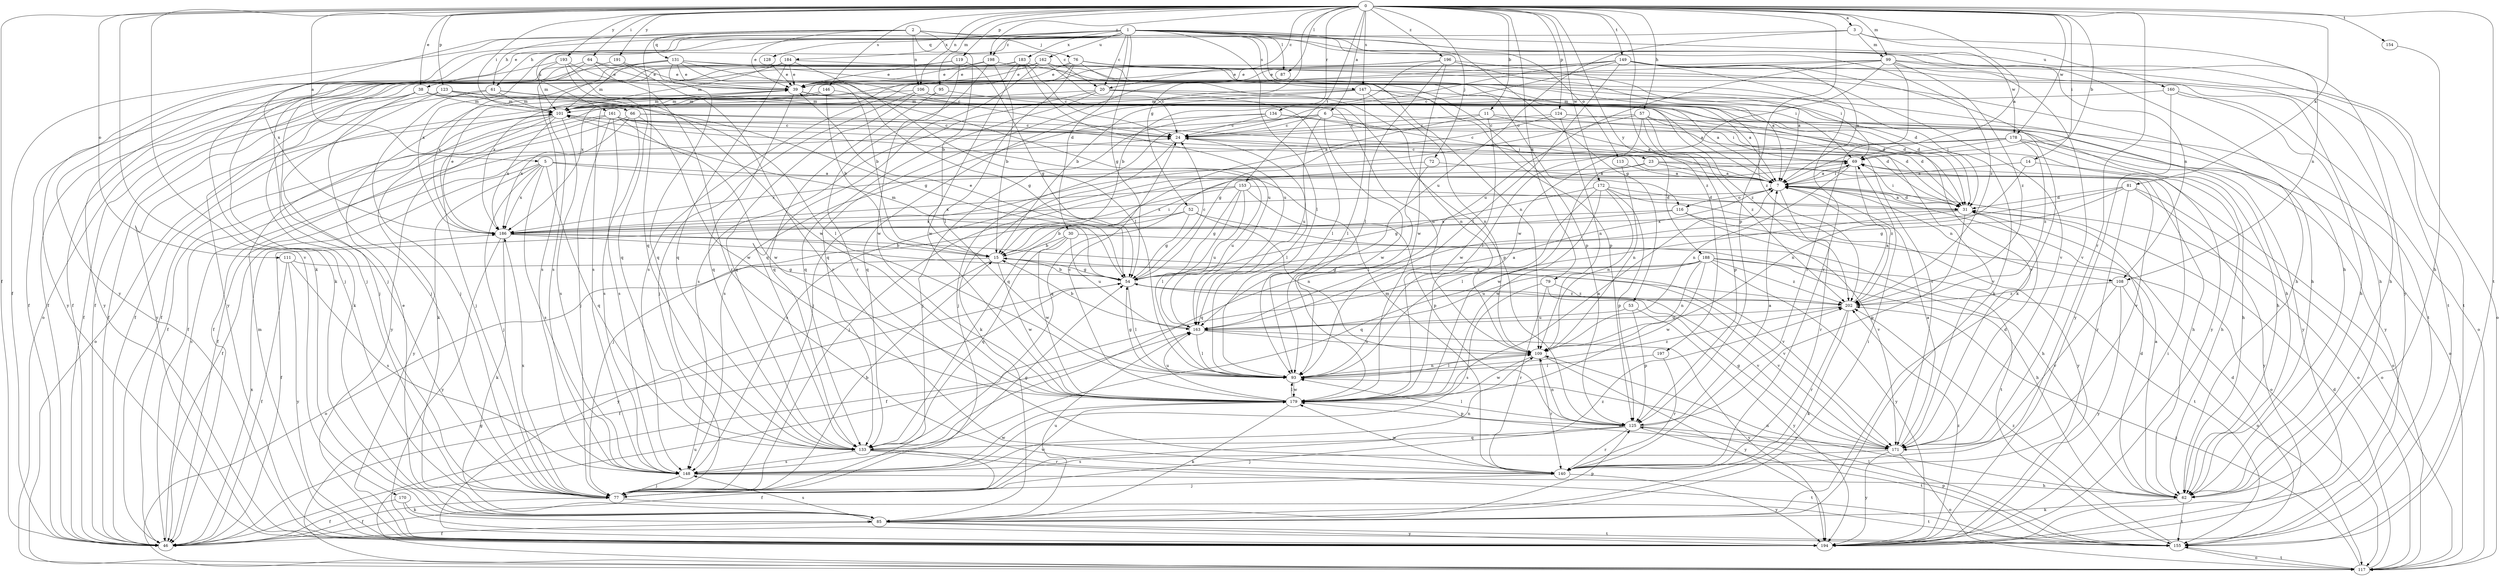 strict digraph  {
0;
1;
2;
3;
5;
6;
7;
11;
14;
15;
20;
23;
24;
30;
31;
38;
39;
46;
52;
53;
54;
57;
61;
62;
64;
66;
69;
72;
76;
77;
79;
81;
85;
87;
93;
95;
99;
101;
106;
108;
109;
111;
113;
116;
117;
119;
123;
124;
125;
128;
131;
133;
134;
140;
146;
147;
148;
149;
153;
154;
155;
160;
161;
162;
163;
170;
171;
172;
178;
179;
183;
184;
186;
188;
191;
193;
194;
196;
197;
198;
202;
0 -> 3  [label=a];
0 -> 5  [label=a];
0 -> 6  [label=a];
0 -> 7  [label=a];
0 -> 11  [label=b];
0 -> 14  [label=b];
0 -> 20  [label=c];
0 -> 38  [label=e];
0 -> 46  [label=f];
0 -> 52  [label=g];
0 -> 57  [label=h];
0 -> 64  [label=i];
0 -> 66  [label=i];
0 -> 69  [label=i];
0 -> 72  [label=j];
0 -> 79  [label=k];
0 -> 81  [label=k];
0 -> 85  [label=k];
0 -> 87  [label=l];
0 -> 95  [label=m];
0 -> 99  [label=m];
0 -> 106  [label=n];
0 -> 111  [label=o];
0 -> 119  [label=p];
0 -> 123  [label=p];
0 -> 124  [label=p];
0 -> 125  [label=p];
0 -> 134  [label=r];
0 -> 140  [label=r];
0 -> 146  [label=s];
0 -> 147  [label=s];
0 -> 149  [label=t];
0 -> 153  [label=t];
0 -> 154  [label=t];
0 -> 155  [label=t];
0 -> 170  [label=v];
0 -> 172  [label=w];
0 -> 178  [label=w];
0 -> 188  [label=y];
0 -> 191  [label=y];
0 -> 193  [label=y];
0 -> 196  [label=z];
0 -> 197  [label=z];
0 -> 198  [label=z];
1 -> 20  [label=c];
1 -> 30  [label=d];
1 -> 38  [label=e];
1 -> 46  [label=f];
1 -> 53  [label=g];
1 -> 54  [label=g];
1 -> 61  [label=h];
1 -> 85  [label=k];
1 -> 87  [label=l];
1 -> 93  [label=l];
1 -> 113  [label=o];
1 -> 116  [label=o];
1 -> 128  [label=q];
1 -> 147  [label=s];
1 -> 160  [label=u];
1 -> 161  [label=u];
1 -> 162  [label=u];
1 -> 178  [label=w];
1 -> 183  [label=x];
1 -> 184  [label=x];
1 -> 194  [label=y];
1 -> 198  [label=z];
1 -> 202  [label=z];
2 -> 15  [label=b];
2 -> 20  [label=c];
2 -> 39  [label=e];
2 -> 61  [label=h];
2 -> 62  [label=h];
2 -> 76  [label=j];
2 -> 106  [label=n];
2 -> 108  [label=n];
2 -> 131  [label=q];
2 -> 133  [label=q];
2 -> 186  [label=x];
3 -> 99  [label=m];
3 -> 108  [label=n];
3 -> 163  [label=u];
3 -> 186  [label=x];
3 -> 194  [label=y];
5 -> 7  [label=a];
5 -> 46  [label=f];
5 -> 77  [label=j];
5 -> 133  [label=q];
5 -> 148  [label=s];
5 -> 163  [label=u];
5 -> 186  [label=x];
5 -> 194  [label=y];
6 -> 23  [label=c];
6 -> 24  [label=c];
6 -> 46  [label=f];
6 -> 77  [label=j];
6 -> 163  [label=u];
6 -> 179  [label=w];
6 -> 194  [label=y];
7 -> 31  [label=d];
7 -> 69  [label=i];
7 -> 108  [label=n];
7 -> 116  [label=o];
7 -> 117  [label=o];
7 -> 140  [label=r];
7 -> 186  [label=x];
11 -> 7  [label=a];
11 -> 24  [label=c];
11 -> 69  [label=i];
11 -> 133  [label=q];
11 -> 179  [label=w];
14 -> 7  [label=a];
14 -> 62  [label=h];
14 -> 109  [label=n];
15 -> 54  [label=g];
15 -> 69  [label=i];
15 -> 117  [label=o];
15 -> 171  [label=v];
15 -> 179  [label=w];
15 -> 194  [label=y];
20 -> 31  [label=d];
20 -> 93  [label=l];
20 -> 101  [label=m];
20 -> 109  [label=n];
20 -> 133  [label=q];
20 -> 148  [label=s];
23 -> 7  [label=a];
23 -> 62  [label=h];
23 -> 148  [label=s];
23 -> 171  [label=v];
23 -> 179  [label=w];
24 -> 69  [label=i];
24 -> 85  [label=k];
24 -> 93  [label=l];
30 -> 15  [label=b];
30 -> 133  [label=q];
30 -> 155  [label=t];
30 -> 163  [label=u];
30 -> 179  [label=w];
31 -> 7  [label=a];
31 -> 69  [label=i];
31 -> 125  [label=p];
31 -> 133  [label=q];
31 -> 186  [label=x];
38 -> 31  [label=d];
38 -> 46  [label=f];
38 -> 77  [label=j];
38 -> 85  [label=k];
38 -> 101  [label=m];
38 -> 155  [label=t];
39 -> 101  [label=m];
39 -> 125  [label=p];
39 -> 133  [label=q];
39 -> 171  [label=v];
46 -> 24  [label=c];
46 -> 186  [label=x];
52 -> 15  [label=b];
52 -> 54  [label=g];
52 -> 62  [label=h];
52 -> 109  [label=n];
52 -> 186  [label=x];
53 -> 125  [label=p];
53 -> 163  [label=u];
53 -> 194  [label=y];
54 -> 15  [label=b];
54 -> 24  [label=c];
54 -> 39  [label=e];
54 -> 46  [label=f];
54 -> 93  [label=l];
54 -> 101  [label=m];
54 -> 171  [label=v];
54 -> 202  [label=z];
57 -> 24  [label=c];
57 -> 31  [label=d];
57 -> 77  [label=j];
57 -> 93  [label=l];
57 -> 125  [label=p];
57 -> 171  [label=v];
57 -> 202  [label=z];
61 -> 46  [label=f];
61 -> 77  [label=j];
61 -> 93  [label=l];
61 -> 101  [label=m];
61 -> 109  [label=n];
62 -> 7  [label=a];
62 -> 31  [label=d];
62 -> 85  [label=k];
62 -> 109  [label=n];
62 -> 155  [label=t];
64 -> 15  [label=b];
64 -> 39  [label=e];
64 -> 77  [label=j];
64 -> 140  [label=r];
64 -> 148  [label=s];
66 -> 24  [label=c];
66 -> 31  [label=d];
66 -> 46  [label=f];
66 -> 148  [label=s];
66 -> 179  [label=w];
66 -> 186  [label=x];
69 -> 7  [label=a];
69 -> 24  [label=c];
69 -> 77  [label=j];
69 -> 109  [label=n];
69 -> 117  [label=o];
69 -> 202  [label=z];
72 -> 7  [label=a];
72 -> 93  [label=l];
72 -> 186  [label=x];
76 -> 39  [label=e];
76 -> 62  [label=h];
76 -> 93  [label=l];
76 -> 109  [label=n];
76 -> 117  [label=o];
76 -> 125  [label=p];
76 -> 171  [label=v];
76 -> 186  [label=x];
77 -> 15  [label=b];
77 -> 46  [label=f];
77 -> 155  [label=t];
77 -> 179  [label=w];
77 -> 186  [label=x];
77 -> 202  [label=z];
79 -> 140  [label=r];
79 -> 148  [label=s];
79 -> 171  [label=v];
79 -> 202  [label=z];
81 -> 31  [label=d];
81 -> 54  [label=g];
81 -> 117  [label=o];
81 -> 133  [label=q];
81 -> 140  [label=r];
81 -> 194  [label=y];
85 -> 39  [label=e];
85 -> 46  [label=f];
85 -> 69  [label=i];
85 -> 125  [label=p];
85 -> 148  [label=s];
85 -> 155  [label=t];
85 -> 163  [label=u];
85 -> 194  [label=y];
87 -> 85  [label=k];
87 -> 133  [label=q];
93 -> 54  [label=g];
93 -> 109  [label=n];
93 -> 179  [label=w];
93 -> 202  [label=z];
95 -> 101  [label=m];
95 -> 133  [label=q];
95 -> 202  [label=z];
99 -> 39  [label=e];
99 -> 62  [label=h];
99 -> 140  [label=r];
99 -> 155  [label=t];
99 -> 163  [label=u];
99 -> 171  [label=v];
99 -> 179  [label=w];
99 -> 186  [label=x];
99 -> 202  [label=z];
101 -> 24  [label=c];
101 -> 77  [label=j];
101 -> 85  [label=k];
101 -> 117  [label=o];
101 -> 148  [label=s];
101 -> 171  [label=v];
101 -> 186  [label=x];
106 -> 7  [label=a];
106 -> 62  [label=h];
106 -> 77  [label=j];
106 -> 101  [label=m];
106 -> 133  [label=q];
108 -> 117  [label=o];
108 -> 171  [label=v];
108 -> 194  [label=y];
108 -> 202  [label=z];
109 -> 93  [label=l];
109 -> 140  [label=r];
109 -> 179  [label=w];
109 -> 194  [label=y];
111 -> 46  [label=f];
111 -> 54  [label=g];
111 -> 148  [label=s];
111 -> 194  [label=y];
113 -> 7  [label=a];
113 -> 109  [label=n];
116 -> 46  [label=f];
116 -> 117  [label=o];
116 -> 171  [label=v];
116 -> 186  [label=x];
117 -> 31  [label=d];
117 -> 54  [label=g];
117 -> 155  [label=t];
117 -> 163  [label=u];
117 -> 202  [label=z];
119 -> 39  [label=e];
119 -> 54  [label=g];
119 -> 179  [label=w];
119 -> 194  [label=y];
123 -> 7  [label=a];
123 -> 54  [label=g];
123 -> 77  [label=j];
123 -> 101  [label=m];
123 -> 194  [label=y];
124 -> 24  [label=c];
124 -> 54  [label=g];
124 -> 62  [label=h];
124 -> 109  [label=n];
124 -> 194  [label=y];
125 -> 7  [label=a];
125 -> 77  [label=j];
125 -> 93  [label=l];
125 -> 109  [label=n];
125 -> 133  [label=q];
125 -> 140  [label=r];
125 -> 155  [label=t];
125 -> 171  [label=v];
128 -> 39  [label=e];
131 -> 24  [label=c];
131 -> 39  [label=e];
131 -> 62  [label=h];
131 -> 69  [label=i];
131 -> 101  [label=m];
131 -> 133  [label=q];
131 -> 148  [label=s];
131 -> 163  [label=u];
131 -> 194  [label=y];
133 -> 46  [label=f];
133 -> 140  [label=r];
133 -> 148  [label=s];
133 -> 155  [label=t];
134 -> 24  [label=c];
134 -> 31  [label=d];
134 -> 77  [label=j];
134 -> 148  [label=s];
134 -> 194  [label=y];
140 -> 77  [label=j];
140 -> 101  [label=m];
140 -> 179  [label=w];
140 -> 194  [label=y];
146 -> 15  [label=b];
146 -> 46  [label=f];
146 -> 54  [label=g];
146 -> 101  [label=m];
147 -> 7  [label=a];
147 -> 31  [label=d];
147 -> 46  [label=f];
147 -> 93  [label=l];
147 -> 101  [label=m];
147 -> 109  [label=n];
147 -> 133  [label=q];
148 -> 54  [label=g];
148 -> 62  [label=h];
148 -> 77  [label=j];
148 -> 109  [label=n];
148 -> 179  [label=w];
149 -> 7  [label=a];
149 -> 15  [label=b];
149 -> 24  [label=c];
149 -> 39  [label=e];
149 -> 62  [label=h];
149 -> 85  [label=k];
149 -> 93  [label=l];
149 -> 117  [label=o];
149 -> 140  [label=r];
149 -> 148  [label=s];
153 -> 31  [label=d];
153 -> 54  [label=g];
153 -> 77  [label=j];
153 -> 93  [label=l];
153 -> 125  [label=p];
153 -> 163  [label=u];
153 -> 186  [label=x];
154 -> 62  [label=h];
155 -> 31  [label=d];
155 -> 93  [label=l];
155 -> 117  [label=o];
155 -> 125  [label=p];
155 -> 202  [label=z];
160 -> 62  [label=h];
160 -> 101  [label=m];
160 -> 117  [label=o];
160 -> 194  [label=y];
161 -> 7  [label=a];
161 -> 24  [label=c];
161 -> 46  [label=f];
161 -> 77  [label=j];
161 -> 148  [label=s];
161 -> 179  [label=w];
161 -> 194  [label=y];
162 -> 7  [label=a];
162 -> 24  [label=c];
162 -> 39  [label=e];
162 -> 46  [label=f];
162 -> 133  [label=q];
162 -> 194  [label=y];
162 -> 202  [label=z];
163 -> 7  [label=a];
163 -> 15  [label=b];
163 -> 93  [label=l];
163 -> 109  [label=n];
163 -> 194  [label=y];
170 -> 46  [label=f];
170 -> 85  [label=k];
170 -> 155  [label=t];
171 -> 7  [label=a];
171 -> 31  [label=d];
171 -> 54  [label=g];
171 -> 117  [label=o];
171 -> 148  [label=s];
171 -> 179  [label=w];
171 -> 194  [label=y];
172 -> 31  [label=d];
172 -> 54  [label=g];
172 -> 93  [label=l];
172 -> 109  [label=n];
172 -> 125  [label=p];
172 -> 179  [label=w];
172 -> 194  [label=y];
178 -> 46  [label=f];
178 -> 62  [label=h];
178 -> 69  [label=i];
178 -> 117  [label=o];
178 -> 133  [label=q];
178 -> 202  [label=z];
179 -> 7  [label=a];
179 -> 24  [label=c];
179 -> 85  [label=k];
179 -> 93  [label=l];
179 -> 125  [label=p];
179 -> 163  [label=u];
183 -> 24  [label=c];
183 -> 39  [label=e];
183 -> 46  [label=f];
183 -> 125  [label=p];
183 -> 148  [label=s];
183 -> 163  [label=u];
183 -> 179  [label=w];
184 -> 31  [label=d];
184 -> 39  [label=e];
184 -> 93  [label=l];
184 -> 101  [label=m];
184 -> 133  [label=q];
184 -> 186  [label=x];
186 -> 15  [label=b];
186 -> 39  [label=e];
186 -> 85  [label=k];
186 -> 171  [label=v];
186 -> 194  [label=y];
186 -> 202  [label=z];
188 -> 46  [label=f];
188 -> 54  [label=g];
188 -> 62  [label=h];
188 -> 109  [label=n];
188 -> 155  [label=t];
188 -> 163  [label=u];
188 -> 179  [label=w];
188 -> 194  [label=y];
188 -> 202  [label=z];
191 -> 39  [label=e];
191 -> 77  [label=j];
191 -> 140  [label=r];
193 -> 39  [label=e];
193 -> 77  [label=j];
193 -> 101  [label=m];
193 -> 133  [label=q];
193 -> 179  [label=w];
194 -> 69  [label=i];
194 -> 101  [label=m];
194 -> 202  [label=z];
196 -> 7  [label=a];
196 -> 15  [label=b];
196 -> 39  [label=e];
196 -> 46  [label=f];
196 -> 69  [label=i];
196 -> 93  [label=l];
196 -> 179  [label=w];
197 -> 93  [label=l];
197 -> 140  [label=r];
198 -> 15  [label=b];
198 -> 39  [label=e];
198 -> 46  [label=f];
198 -> 140  [label=r];
198 -> 155  [label=t];
202 -> 7  [label=a];
202 -> 85  [label=k];
202 -> 140  [label=r];
202 -> 163  [label=u];
}
